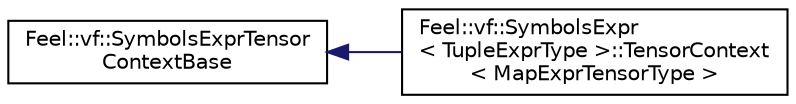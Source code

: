 digraph "Graphical Class Hierarchy"
{
 // LATEX_PDF_SIZE
  edge [fontname="Helvetica",fontsize="10",labelfontname="Helvetica",labelfontsize="10"];
  node [fontname="Helvetica",fontsize="10",shape=record];
  rankdir="LR";
  Node0 [label="Feel::vf::SymbolsExprTensor\lContextBase",height=0.2,width=0.4,color="black", fillcolor="white", style="filled",URL="$structFeel_1_1vf_1_1SymbolsExprTensorContextBase.html",tooltip=" "];
  Node0 -> Node1 [dir="back",color="midnightblue",fontsize="10",style="solid",fontname="Helvetica"];
  Node1 [label="Feel::vf::SymbolsExpr\l\< TupleExprType \>::TensorContext\l\< MapExprTensorType \>",height=0.2,width=0.4,color="black", fillcolor="white", style="filled",URL="$structFeel_1_1vf_1_1SymbolsExpr_1_1TensorContext.html",tooltip=" "];
}
